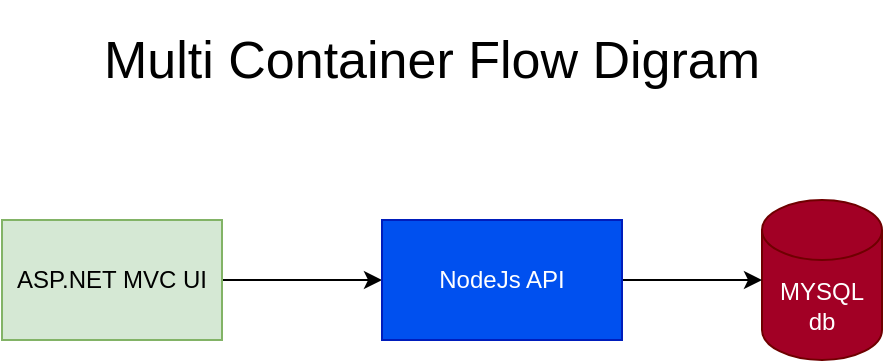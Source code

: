 <mxfile version="14.9.5" type="github"><diagram id="RH_4mg12ctE28H-8P0Vb" name="Page-1"><mxGraphModel dx="1426" dy="706" grid="1" gridSize="10" guides="1" tooltips="1" connect="1" arrows="1" fold="1" page="1" pageScale="1" pageWidth="850" pageHeight="1100" math="0" shadow="0"><root><mxCell id="0"/><mxCell id="1" parent="0"/><mxCell id="Htj8nYQmE8OiPokMggfK-5" style="edgeStyle=orthogonalEdgeStyle;rounded=0;orthogonalLoop=1;jettySize=auto;html=1;entryX=0;entryY=0.5;entryDx=0;entryDy=0;" edge="1" parent="1" source="Htj8nYQmE8OiPokMggfK-1" target="Htj8nYQmE8OiPokMggfK-4"><mxGeometry relative="1" as="geometry"/></mxCell><mxCell id="Htj8nYQmE8OiPokMggfK-1" value="ASP.NET MVC UI" style="rounded=0;whiteSpace=wrap;html=1;fillColor=#d5e8d4;strokeColor=#82b366;" vertex="1" parent="1"><mxGeometry x="180" y="200" width="110" height="60" as="geometry"/></mxCell><mxCell id="Htj8nYQmE8OiPokMggfK-2" value="MYSQL db" style="shape=cylinder3;whiteSpace=wrap;html=1;boundedLbl=1;backgroundOutline=1;size=15;fillColor=#a20025;strokeColor=#6F0000;fontColor=#ffffff;" vertex="1" parent="1"><mxGeometry x="560" y="190" width="60" height="80" as="geometry"/></mxCell><mxCell id="Htj8nYQmE8OiPokMggfK-6" style="edgeStyle=orthogonalEdgeStyle;rounded=0;orthogonalLoop=1;jettySize=auto;html=1;" edge="1" parent="1" source="Htj8nYQmE8OiPokMggfK-4" target="Htj8nYQmE8OiPokMggfK-2"><mxGeometry relative="1" as="geometry"/></mxCell><mxCell id="Htj8nYQmE8OiPokMggfK-4" value="NodeJs API" style="rounded=0;whiteSpace=wrap;html=1;fillColor=#0050ef;strokeColor=#001DBC;fontColor=#ffffff;" vertex="1" parent="1"><mxGeometry x="370" y="200" width="120" height="60" as="geometry"/></mxCell><mxCell id="Htj8nYQmE8OiPokMggfK-7" value="Multi Container Flow Digram" style="text;html=1;strokeColor=none;fillColor=none;align=center;verticalAlign=middle;whiteSpace=wrap;rounded=0;fontSize=26;" vertex="1" parent="1"><mxGeometry x="200" y="90" width="390" height="60" as="geometry"/></mxCell></root></mxGraphModel></diagram></mxfile>